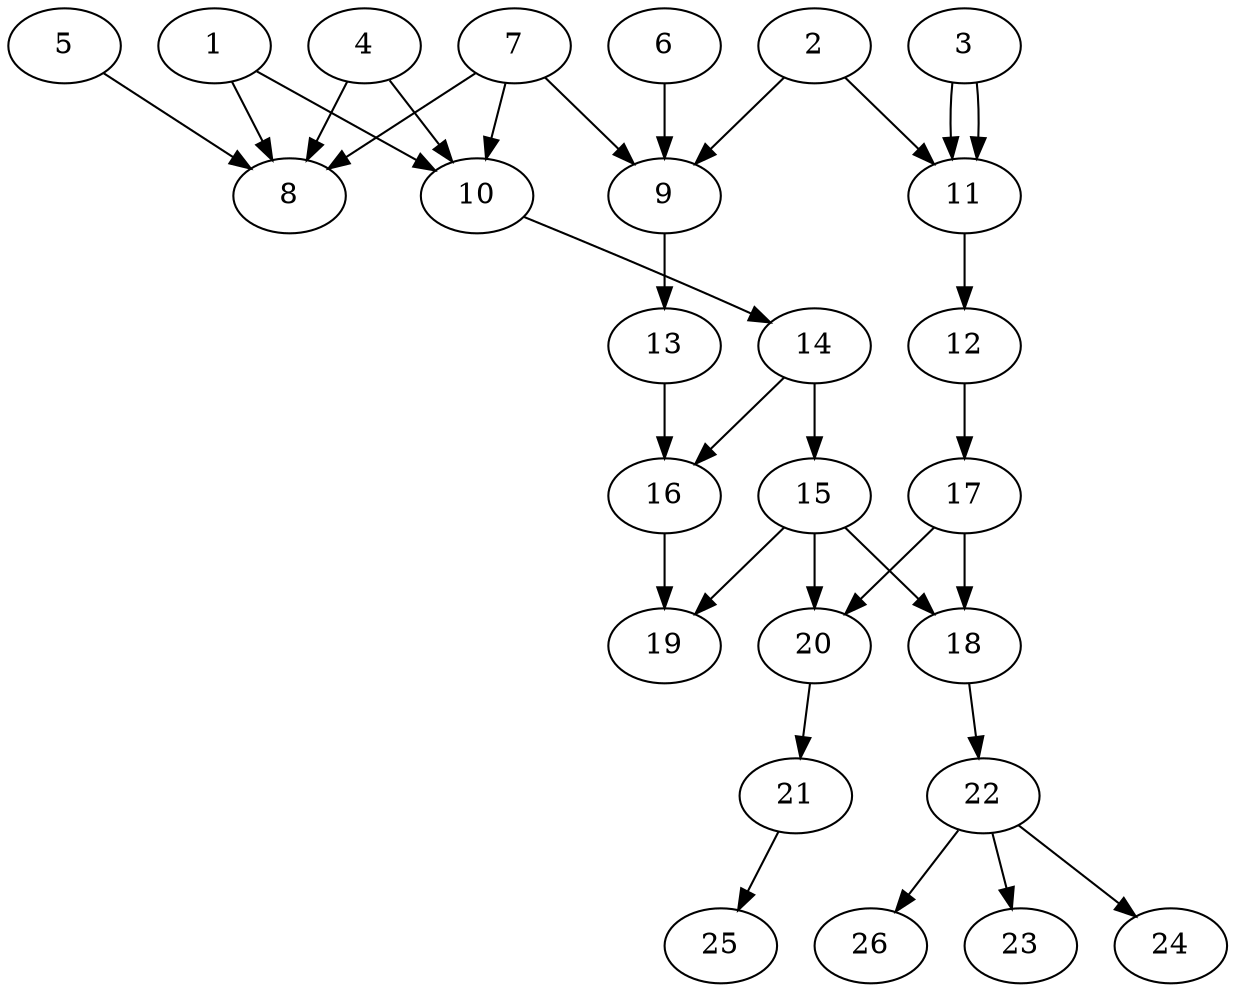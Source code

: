 // DAG (tier=2-normal, mode=data, n=26, ccr=0.448, fat=0.512, density=0.492, regular=0.418, jump=0.179, mindata=2097152, maxdata=16777216)
// DAG automatically generated by daggen at Sun Aug 24 16:33:34 2025
// /home/ermia/Project/Environments/daggen/bin/daggen --dot --ccr 0.448 --fat 0.512 --regular 0.418 --density 0.492 --jump 0.179 --mindata 2097152 --maxdata 16777216 -n 26 
digraph G {
  1 [size="1327958927028724432896", alpha="0.03", expect_size="663979463514362216448"]
  1 -> 8 [size ="966524978331648"]
  1 -> 10 [size ="966524978331648"]
  2 [size="32592811980833408", alpha="0.13", expect_size="16296405990416704"]
  2 -> 9 [size ="697411454369792"]
  2 -> 11 [size ="697411454369792"]
  3 [size="247302515192261248", alpha="0.00", expect_size="123651257596130624"]
  3 -> 11 [size ="123823940698112"]
  3 -> 11 [size ="123823940698112"]
  4 [size="3405803946616642", alpha="0.02", expect_size="1702901973308321"]
  4 -> 8 [size ="103584175751168"]
  4 -> 10 [size ="103584175751168"]
  5 [size="1811460181715419904", alpha="0.13", expect_size="905730090857709952"]
  5 -> 8 [size ="942721841758208"]
  6 [size="358903985697980416000", alpha="0.09", expect_size="179451992848990208000"]
  6 -> 9 [size ="404025560268800"]
  7 [size="231464686684957835264", alpha="0.11", expect_size="115732343342478917632"]
  7 -> 8 [size ="301587369033728"]
  7 -> 9 [size ="301587369033728"]
  7 -> 10 [size ="301587369033728"]
  8 [size="3312311637943273472", alpha="0.08", expect_size="1656155818971636736"]
  9 [size="75776529836622912", alpha="0.06", expect_size="37888264918311456"]
  9 -> 13 [size ="1608194434531328"]
  10 [size="26210030170827688", alpha="0.10", expect_size="13105015085413844"]
  10 -> 14 [size ="489896082931712"]
  11 [size="1026279634565739776", alpha="0.12", expect_size="513139817282869888"]
  11 -> 12 [size ="676611372351488"]
  12 [size="19477701043604276", alpha="0.10", expect_size="9738850521802138"]
  12 -> 17 [size ="1828017303191552"]
  13 [size="25033667616904580", alpha="0.20", expect_size="12516833808452290"]
  13 -> 16 [size ="1052830777475072"]
  14 [size="31256190978141712", alpha="0.20", expect_size="15628095489070856"]
  14 -> 15 [size ="1231426313781248"]
  14 -> 16 [size ="1231426313781248"]
  15 [size="1143032531564985984", alpha="0.12", expect_size="571516265782492992"]
  15 -> 18 [size ="1621695899107328"]
  15 -> 19 [size ="1621695899107328"]
  15 -> 20 [size ="1621695899107328"]
  16 [size="3132796217245456896", alpha="0.13", expect_size="1566398108622728448"]
  16 -> 19 [size ="1555209805365248"]
  17 [size="300629427138710208512", alpha="0.14", expect_size="150314713569355104256"]
  17 -> 18 [size ="359013665472512"]
  17 -> 20 [size ="359013665472512"]
  18 [size="1296152019031487488", alpha="0.17", expect_size="648076009515743744"]
  18 -> 22 [size ="476147087310848"]
  19 [size="407151094161502896128", alpha="0.05", expect_size="203575547080751448064"]
  20 [size="2612562705252352000000", alpha="0.09", expect_size="1306281352626176000000"]
  20 -> 21 [size ="1517520158720000"]
  21 [size="1542229200563521024", alpha="0.03", expect_size="771114600281760512"]
  21 -> 25 [size ="594863380758528"]
  22 [size="9629587187109274", alpha="0.20", expect_size="4814793593554637"]
  22 -> 23 [size ="171155193331712"]
  22 -> 24 [size ="171155193331712"]
  22 -> 26 [size ="171155193331712"]
  23 [size="4646904771380629504", alpha="0.16", expect_size="2323452385690314752"]
  24 [size="211129552460578816000", alpha="0.12", expect_size="105564776230289408000"]
  25 [size="133735123767856726016", alpha="0.12", expect_size="66867561883928363008"]
  26 [size="11420949295185088", alpha="0.13", expect_size="5710474647592544"]
}